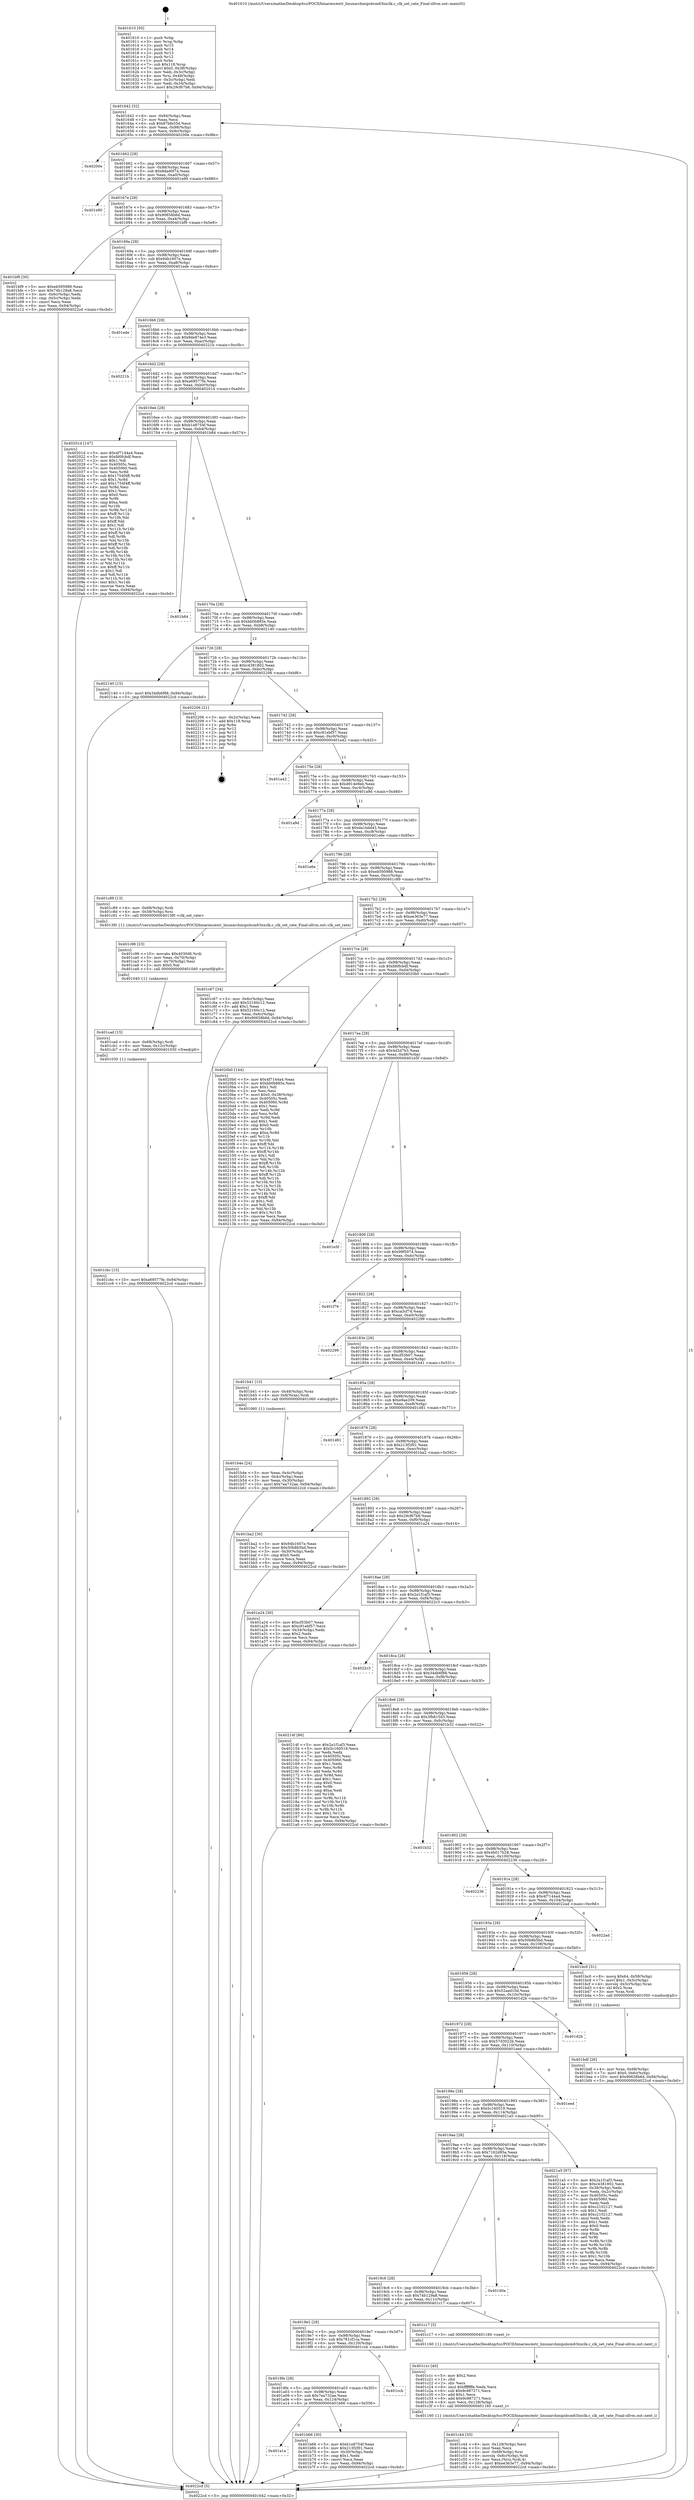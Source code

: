 digraph "0x401610" {
  label = "0x401610 (/mnt/c/Users/mathe/Desktop/tcc/POCII/binaries/extr_linuxarchmipsbcm63xxclk.c_clk_set_rate_Final-ollvm.out::main(0))"
  labelloc = "t"
  node[shape=record]

  Entry [label="",width=0.3,height=0.3,shape=circle,fillcolor=black,style=filled]
  "0x401642" [label="{
     0x401642 [32]\l
     | [instrs]\l
     &nbsp;&nbsp;0x401642 \<+6\>: mov -0x94(%rbp),%eax\l
     &nbsp;&nbsp;0x401648 \<+2\>: mov %eax,%ecx\l
     &nbsp;&nbsp;0x40164a \<+6\>: sub $0x87bfe55d,%ecx\l
     &nbsp;&nbsp;0x401650 \<+6\>: mov %eax,-0x98(%rbp)\l
     &nbsp;&nbsp;0x401656 \<+6\>: mov %ecx,-0x9c(%rbp)\l
     &nbsp;&nbsp;0x40165c \<+6\>: je 000000000040200e \<main+0x9fe\>\l
  }"]
  "0x40200e" [label="{
     0x40200e\l
  }", style=dashed]
  "0x401662" [label="{
     0x401662 [28]\l
     | [instrs]\l
     &nbsp;&nbsp;0x401662 \<+5\>: jmp 0000000000401667 \<main+0x57\>\l
     &nbsp;&nbsp;0x401667 \<+6\>: mov -0x98(%rbp),%eax\l
     &nbsp;&nbsp;0x40166d \<+5\>: sub $0x8dad0f74,%eax\l
     &nbsp;&nbsp;0x401672 \<+6\>: mov %eax,-0xa0(%rbp)\l
     &nbsp;&nbsp;0x401678 \<+6\>: je 0000000000401e90 \<main+0x880\>\l
  }"]
  Exit [label="",width=0.3,height=0.3,shape=circle,fillcolor=black,style=filled,peripheries=2]
  "0x401e90" [label="{
     0x401e90\l
  }", style=dashed]
  "0x40167e" [label="{
     0x40167e [28]\l
     | [instrs]\l
     &nbsp;&nbsp;0x40167e \<+5\>: jmp 0000000000401683 \<main+0x73\>\l
     &nbsp;&nbsp;0x401683 \<+6\>: mov -0x98(%rbp),%eax\l
     &nbsp;&nbsp;0x401689 \<+5\>: sub $0x90658b6d,%eax\l
     &nbsp;&nbsp;0x40168e \<+6\>: mov %eax,-0xa4(%rbp)\l
     &nbsp;&nbsp;0x401694 \<+6\>: je 0000000000401bf9 \<main+0x5e9\>\l
  }"]
  "0x401cbc" [label="{
     0x401cbc [15]\l
     | [instrs]\l
     &nbsp;&nbsp;0x401cbc \<+10\>: movl $0xa69577fe,-0x94(%rbp)\l
     &nbsp;&nbsp;0x401cc6 \<+5\>: jmp 00000000004022cd \<main+0xcbd\>\l
  }"]
  "0x401bf9" [label="{
     0x401bf9 [30]\l
     | [instrs]\l
     &nbsp;&nbsp;0x401bf9 \<+5\>: mov $0xeb595988,%eax\l
     &nbsp;&nbsp;0x401bfe \<+5\>: mov $0x74b129a8,%ecx\l
     &nbsp;&nbsp;0x401c03 \<+3\>: mov -0x6c(%rbp),%edx\l
     &nbsp;&nbsp;0x401c06 \<+3\>: cmp -0x5c(%rbp),%edx\l
     &nbsp;&nbsp;0x401c09 \<+3\>: cmovl %ecx,%eax\l
     &nbsp;&nbsp;0x401c0c \<+6\>: mov %eax,-0x94(%rbp)\l
     &nbsp;&nbsp;0x401c12 \<+5\>: jmp 00000000004022cd \<main+0xcbd\>\l
  }"]
  "0x40169a" [label="{
     0x40169a [28]\l
     | [instrs]\l
     &nbsp;&nbsp;0x40169a \<+5\>: jmp 000000000040169f \<main+0x8f\>\l
     &nbsp;&nbsp;0x40169f \<+6\>: mov -0x98(%rbp),%eax\l
     &nbsp;&nbsp;0x4016a5 \<+5\>: sub $0x94b1607e,%eax\l
     &nbsp;&nbsp;0x4016aa \<+6\>: mov %eax,-0xa8(%rbp)\l
     &nbsp;&nbsp;0x4016b0 \<+6\>: je 0000000000401ede \<main+0x8ce\>\l
  }"]
  "0x401cad" [label="{
     0x401cad [15]\l
     | [instrs]\l
     &nbsp;&nbsp;0x401cad \<+4\>: mov -0x68(%rbp),%rdi\l
     &nbsp;&nbsp;0x401cb1 \<+6\>: mov %eax,-0x12c(%rbp)\l
     &nbsp;&nbsp;0x401cb7 \<+5\>: call 0000000000401030 \<free@plt\>\l
     | [calls]\l
     &nbsp;&nbsp;0x401030 \{1\} (unknown)\l
  }"]
  "0x401ede" [label="{
     0x401ede\l
  }", style=dashed]
  "0x4016b6" [label="{
     0x4016b6 [28]\l
     | [instrs]\l
     &nbsp;&nbsp;0x4016b6 \<+5\>: jmp 00000000004016bb \<main+0xab\>\l
     &nbsp;&nbsp;0x4016bb \<+6\>: mov -0x98(%rbp),%eax\l
     &nbsp;&nbsp;0x4016c1 \<+5\>: sub $0x9de874e3,%eax\l
     &nbsp;&nbsp;0x4016c6 \<+6\>: mov %eax,-0xac(%rbp)\l
     &nbsp;&nbsp;0x4016cc \<+6\>: je 000000000040221b \<main+0xc0b\>\l
  }"]
  "0x401c96" [label="{
     0x401c96 [23]\l
     | [instrs]\l
     &nbsp;&nbsp;0x401c96 \<+10\>: movabs $0x4030d6,%rdi\l
     &nbsp;&nbsp;0x401ca0 \<+3\>: mov %eax,-0x70(%rbp)\l
     &nbsp;&nbsp;0x401ca3 \<+3\>: mov -0x70(%rbp),%esi\l
     &nbsp;&nbsp;0x401ca6 \<+2\>: mov $0x0,%al\l
     &nbsp;&nbsp;0x401ca8 \<+5\>: call 0000000000401040 \<printf@plt\>\l
     | [calls]\l
     &nbsp;&nbsp;0x401040 \{1\} (unknown)\l
  }"]
  "0x40221b" [label="{
     0x40221b\l
  }", style=dashed]
  "0x4016d2" [label="{
     0x4016d2 [28]\l
     | [instrs]\l
     &nbsp;&nbsp;0x4016d2 \<+5\>: jmp 00000000004016d7 \<main+0xc7\>\l
     &nbsp;&nbsp;0x4016d7 \<+6\>: mov -0x98(%rbp),%eax\l
     &nbsp;&nbsp;0x4016dd \<+5\>: sub $0xa69577fe,%eax\l
     &nbsp;&nbsp;0x4016e2 \<+6\>: mov %eax,-0xb0(%rbp)\l
     &nbsp;&nbsp;0x4016e8 \<+6\>: je 000000000040201d \<main+0xa0d\>\l
  }"]
  "0x401c44" [label="{
     0x401c44 [35]\l
     | [instrs]\l
     &nbsp;&nbsp;0x401c44 \<+6\>: mov -0x128(%rbp),%ecx\l
     &nbsp;&nbsp;0x401c4a \<+3\>: imul %eax,%ecx\l
     &nbsp;&nbsp;0x401c4d \<+4\>: mov -0x68(%rbp),%rsi\l
     &nbsp;&nbsp;0x401c51 \<+4\>: movslq -0x6c(%rbp),%rdi\l
     &nbsp;&nbsp;0x401c55 \<+3\>: mov %ecx,(%rsi,%rdi,4)\l
     &nbsp;&nbsp;0x401c58 \<+10\>: movl $0xee363e77,-0x94(%rbp)\l
     &nbsp;&nbsp;0x401c62 \<+5\>: jmp 00000000004022cd \<main+0xcbd\>\l
  }"]
  "0x40201d" [label="{
     0x40201d [147]\l
     | [instrs]\l
     &nbsp;&nbsp;0x40201d \<+5\>: mov $0x4f7144a4,%eax\l
     &nbsp;&nbsp;0x402022 \<+5\>: mov $0xfd0fcbdf,%ecx\l
     &nbsp;&nbsp;0x402027 \<+2\>: mov $0x1,%dl\l
     &nbsp;&nbsp;0x402029 \<+7\>: mov 0x40505c,%esi\l
     &nbsp;&nbsp;0x402030 \<+7\>: mov 0x405060,%edi\l
     &nbsp;&nbsp;0x402037 \<+3\>: mov %esi,%r8d\l
     &nbsp;&nbsp;0x40203a \<+7\>: sub $0x1754f4ff,%r8d\l
     &nbsp;&nbsp;0x402041 \<+4\>: sub $0x1,%r8d\l
     &nbsp;&nbsp;0x402045 \<+7\>: add $0x1754f4ff,%r8d\l
     &nbsp;&nbsp;0x40204c \<+4\>: imul %r8d,%esi\l
     &nbsp;&nbsp;0x402050 \<+3\>: and $0x1,%esi\l
     &nbsp;&nbsp;0x402053 \<+3\>: cmp $0x0,%esi\l
     &nbsp;&nbsp;0x402056 \<+4\>: sete %r9b\l
     &nbsp;&nbsp;0x40205a \<+3\>: cmp $0xa,%edi\l
     &nbsp;&nbsp;0x40205d \<+4\>: setl %r10b\l
     &nbsp;&nbsp;0x402061 \<+3\>: mov %r9b,%r11b\l
     &nbsp;&nbsp;0x402064 \<+4\>: xor $0xff,%r11b\l
     &nbsp;&nbsp;0x402068 \<+3\>: mov %r10b,%bl\l
     &nbsp;&nbsp;0x40206b \<+3\>: xor $0xff,%bl\l
     &nbsp;&nbsp;0x40206e \<+3\>: xor $0x1,%dl\l
     &nbsp;&nbsp;0x402071 \<+3\>: mov %r11b,%r14b\l
     &nbsp;&nbsp;0x402074 \<+4\>: and $0xff,%r14b\l
     &nbsp;&nbsp;0x402078 \<+3\>: and %dl,%r9b\l
     &nbsp;&nbsp;0x40207b \<+3\>: mov %bl,%r15b\l
     &nbsp;&nbsp;0x40207e \<+4\>: and $0xff,%r15b\l
     &nbsp;&nbsp;0x402082 \<+3\>: and %dl,%r10b\l
     &nbsp;&nbsp;0x402085 \<+3\>: or %r9b,%r14b\l
     &nbsp;&nbsp;0x402088 \<+3\>: or %r10b,%r15b\l
     &nbsp;&nbsp;0x40208b \<+3\>: xor %r15b,%r14b\l
     &nbsp;&nbsp;0x40208e \<+3\>: or %bl,%r11b\l
     &nbsp;&nbsp;0x402091 \<+4\>: xor $0xff,%r11b\l
     &nbsp;&nbsp;0x402095 \<+3\>: or $0x1,%dl\l
     &nbsp;&nbsp;0x402098 \<+3\>: and %dl,%r11b\l
     &nbsp;&nbsp;0x40209b \<+3\>: or %r11b,%r14b\l
     &nbsp;&nbsp;0x40209e \<+4\>: test $0x1,%r14b\l
     &nbsp;&nbsp;0x4020a2 \<+3\>: cmovne %ecx,%eax\l
     &nbsp;&nbsp;0x4020a5 \<+6\>: mov %eax,-0x94(%rbp)\l
     &nbsp;&nbsp;0x4020ab \<+5\>: jmp 00000000004022cd \<main+0xcbd\>\l
  }"]
  "0x4016ee" [label="{
     0x4016ee [28]\l
     | [instrs]\l
     &nbsp;&nbsp;0x4016ee \<+5\>: jmp 00000000004016f3 \<main+0xe3\>\l
     &nbsp;&nbsp;0x4016f3 \<+6\>: mov -0x98(%rbp),%eax\l
     &nbsp;&nbsp;0x4016f9 \<+5\>: sub $0xb1e8754f,%eax\l
     &nbsp;&nbsp;0x4016fe \<+6\>: mov %eax,-0xb4(%rbp)\l
     &nbsp;&nbsp;0x401704 \<+6\>: je 0000000000401b84 \<main+0x574\>\l
  }"]
  "0x401c1c" [label="{
     0x401c1c [40]\l
     | [instrs]\l
     &nbsp;&nbsp;0x401c1c \<+5\>: mov $0x2,%ecx\l
     &nbsp;&nbsp;0x401c21 \<+1\>: cltd\l
     &nbsp;&nbsp;0x401c22 \<+2\>: idiv %ecx\l
     &nbsp;&nbsp;0x401c24 \<+6\>: imul $0xfffffffe,%edx,%ecx\l
     &nbsp;&nbsp;0x401c2a \<+6\>: sub $0x9c987271,%ecx\l
     &nbsp;&nbsp;0x401c30 \<+3\>: add $0x1,%ecx\l
     &nbsp;&nbsp;0x401c33 \<+6\>: add $0x9c987271,%ecx\l
     &nbsp;&nbsp;0x401c39 \<+6\>: mov %ecx,-0x128(%rbp)\l
     &nbsp;&nbsp;0x401c3f \<+5\>: call 0000000000401160 \<next_i\>\l
     | [calls]\l
     &nbsp;&nbsp;0x401160 \{1\} (/mnt/c/Users/mathe/Desktop/tcc/POCII/binaries/extr_linuxarchmipsbcm63xxclk.c_clk_set_rate_Final-ollvm.out::next_i)\l
  }"]
  "0x401b84" [label="{
     0x401b84\l
  }", style=dashed]
  "0x40170a" [label="{
     0x40170a [28]\l
     | [instrs]\l
     &nbsp;&nbsp;0x40170a \<+5\>: jmp 000000000040170f \<main+0xff\>\l
     &nbsp;&nbsp;0x40170f \<+6\>: mov -0x98(%rbp),%eax\l
     &nbsp;&nbsp;0x401715 \<+5\>: sub $0xbb0b885e,%eax\l
     &nbsp;&nbsp;0x40171a \<+6\>: mov %eax,-0xb8(%rbp)\l
     &nbsp;&nbsp;0x401720 \<+6\>: je 0000000000402140 \<main+0xb30\>\l
  }"]
  "0x401bdf" [label="{
     0x401bdf [26]\l
     | [instrs]\l
     &nbsp;&nbsp;0x401bdf \<+4\>: mov %rax,-0x68(%rbp)\l
     &nbsp;&nbsp;0x401be3 \<+7\>: movl $0x0,-0x6c(%rbp)\l
     &nbsp;&nbsp;0x401bea \<+10\>: movl $0x90658b6d,-0x94(%rbp)\l
     &nbsp;&nbsp;0x401bf4 \<+5\>: jmp 00000000004022cd \<main+0xcbd\>\l
  }"]
  "0x402140" [label="{
     0x402140 [15]\l
     | [instrs]\l
     &nbsp;&nbsp;0x402140 \<+10\>: movl $0x34db6f88,-0x94(%rbp)\l
     &nbsp;&nbsp;0x40214a \<+5\>: jmp 00000000004022cd \<main+0xcbd\>\l
  }"]
  "0x401726" [label="{
     0x401726 [28]\l
     | [instrs]\l
     &nbsp;&nbsp;0x401726 \<+5\>: jmp 000000000040172b \<main+0x11b\>\l
     &nbsp;&nbsp;0x40172b \<+6\>: mov -0x98(%rbp),%eax\l
     &nbsp;&nbsp;0x401731 \<+5\>: sub $0xc4381802,%eax\l
     &nbsp;&nbsp;0x401736 \<+6\>: mov %eax,-0xbc(%rbp)\l
     &nbsp;&nbsp;0x40173c \<+6\>: je 0000000000402206 \<main+0xbf6\>\l
  }"]
  "0x401a1a" [label="{
     0x401a1a\l
  }", style=dashed]
  "0x402206" [label="{
     0x402206 [21]\l
     | [instrs]\l
     &nbsp;&nbsp;0x402206 \<+3\>: mov -0x2c(%rbp),%eax\l
     &nbsp;&nbsp;0x402209 \<+7\>: add $0x118,%rsp\l
     &nbsp;&nbsp;0x402210 \<+1\>: pop %rbx\l
     &nbsp;&nbsp;0x402211 \<+2\>: pop %r12\l
     &nbsp;&nbsp;0x402213 \<+2\>: pop %r13\l
     &nbsp;&nbsp;0x402215 \<+2\>: pop %r14\l
     &nbsp;&nbsp;0x402217 \<+2\>: pop %r15\l
     &nbsp;&nbsp;0x402219 \<+1\>: pop %rbp\l
     &nbsp;&nbsp;0x40221a \<+1\>: ret\l
  }"]
  "0x401742" [label="{
     0x401742 [28]\l
     | [instrs]\l
     &nbsp;&nbsp;0x401742 \<+5\>: jmp 0000000000401747 \<main+0x137\>\l
     &nbsp;&nbsp;0x401747 \<+6\>: mov -0x98(%rbp),%eax\l
     &nbsp;&nbsp;0x40174d \<+5\>: sub $0xc91ebf57,%eax\l
     &nbsp;&nbsp;0x401752 \<+6\>: mov %eax,-0xc0(%rbp)\l
     &nbsp;&nbsp;0x401758 \<+6\>: je 0000000000401a42 \<main+0x432\>\l
  }"]
  "0x401b66" [label="{
     0x401b66 [30]\l
     | [instrs]\l
     &nbsp;&nbsp;0x401b66 \<+5\>: mov $0xb1e8754f,%eax\l
     &nbsp;&nbsp;0x401b6b \<+5\>: mov $0x213f2f01,%ecx\l
     &nbsp;&nbsp;0x401b70 \<+3\>: mov -0x30(%rbp),%edx\l
     &nbsp;&nbsp;0x401b73 \<+3\>: cmp $0x1,%edx\l
     &nbsp;&nbsp;0x401b76 \<+3\>: cmovl %ecx,%eax\l
     &nbsp;&nbsp;0x401b79 \<+6\>: mov %eax,-0x94(%rbp)\l
     &nbsp;&nbsp;0x401b7f \<+5\>: jmp 00000000004022cd \<main+0xcbd\>\l
  }"]
  "0x401a42" [label="{
     0x401a42\l
  }", style=dashed]
  "0x40175e" [label="{
     0x40175e [28]\l
     | [instrs]\l
     &nbsp;&nbsp;0x40175e \<+5\>: jmp 0000000000401763 \<main+0x153\>\l
     &nbsp;&nbsp;0x401763 \<+6\>: mov -0x98(%rbp),%eax\l
     &nbsp;&nbsp;0x401769 \<+5\>: sub $0xd914e9eb,%eax\l
     &nbsp;&nbsp;0x40176e \<+6\>: mov %eax,-0xc4(%rbp)\l
     &nbsp;&nbsp;0x401774 \<+6\>: je 0000000000401a9d \<main+0x48d\>\l
  }"]
  "0x4019fe" [label="{
     0x4019fe [28]\l
     | [instrs]\l
     &nbsp;&nbsp;0x4019fe \<+5\>: jmp 0000000000401a03 \<main+0x3f3\>\l
     &nbsp;&nbsp;0x401a03 \<+6\>: mov -0x98(%rbp),%eax\l
     &nbsp;&nbsp;0x401a09 \<+5\>: sub $0x7ea732ae,%eax\l
     &nbsp;&nbsp;0x401a0e \<+6\>: mov %eax,-0x124(%rbp)\l
     &nbsp;&nbsp;0x401a14 \<+6\>: je 0000000000401b66 \<main+0x556\>\l
  }"]
  "0x401a9d" [label="{
     0x401a9d\l
  }", style=dashed]
  "0x40177a" [label="{
     0x40177a [28]\l
     | [instrs]\l
     &nbsp;&nbsp;0x40177a \<+5\>: jmp 000000000040177f \<main+0x16f\>\l
     &nbsp;&nbsp;0x40177f \<+6\>: mov -0x98(%rbp),%eax\l
     &nbsp;&nbsp;0x401785 \<+5\>: sub $0xda1bdd43,%eax\l
     &nbsp;&nbsp;0x40178a \<+6\>: mov %eax,-0xc8(%rbp)\l
     &nbsp;&nbsp;0x401790 \<+6\>: je 0000000000401e6e \<main+0x85e\>\l
  }"]
  "0x401ccb" [label="{
     0x401ccb\l
  }", style=dashed]
  "0x401e6e" [label="{
     0x401e6e\l
  }", style=dashed]
  "0x401796" [label="{
     0x401796 [28]\l
     | [instrs]\l
     &nbsp;&nbsp;0x401796 \<+5\>: jmp 000000000040179b \<main+0x18b\>\l
     &nbsp;&nbsp;0x40179b \<+6\>: mov -0x98(%rbp),%eax\l
     &nbsp;&nbsp;0x4017a1 \<+5\>: sub $0xeb595988,%eax\l
     &nbsp;&nbsp;0x4017a6 \<+6\>: mov %eax,-0xcc(%rbp)\l
     &nbsp;&nbsp;0x4017ac \<+6\>: je 0000000000401c89 \<main+0x679\>\l
  }"]
  "0x4019e2" [label="{
     0x4019e2 [28]\l
     | [instrs]\l
     &nbsp;&nbsp;0x4019e2 \<+5\>: jmp 00000000004019e7 \<main+0x3d7\>\l
     &nbsp;&nbsp;0x4019e7 \<+6\>: mov -0x98(%rbp),%eax\l
     &nbsp;&nbsp;0x4019ed \<+5\>: sub $0x781cf1ca,%eax\l
     &nbsp;&nbsp;0x4019f2 \<+6\>: mov %eax,-0x120(%rbp)\l
     &nbsp;&nbsp;0x4019f8 \<+6\>: je 0000000000401ccb \<main+0x6bb\>\l
  }"]
  "0x401c89" [label="{
     0x401c89 [13]\l
     | [instrs]\l
     &nbsp;&nbsp;0x401c89 \<+4\>: mov -0x68(%rbp),%rdi\l
     &nbsp;&nbsp;0x401c8d \<+4\>: mov -0x58(%rbp),%rsi\l
     &nbsp;&nbsp;0x401c91 \<+5\>: call 00000000004013f0 \<clk_set_rate\>\l
     | [calls]\l
     &nbsp;&nbsp;0x4013f0 \{1\} (/mnt/c/Users/mathe/Desktop/tcc/POCII/binaries/extr_linuxarchmipsbcm63xxclk.c_clk_set_rate_Final-ollvm.out::clk_set_rate)\l
  }"]
  "0x4017b2" [label="{
     0x4017b2 [28]\l
     | [instrs]\l
     &nbsp;&nbsp;0x4017b2 \<+5\>: jmp 00000000004017b7 \<main+0x1a7\>\l
     &nbsp;&nbsp;0x4017b7 \<+6\>: mov -0x98(%rbp),%eax\l
     &nbsp;&nbsp;0x4017bd \<+5\>: sub $0xee363e77,%eax\l
     &nbsp;&nbsp;0x4017c2 \<+6\>: mov %eax,-0xd0(%rbp)\l
     &nbsp;&nbsp;0x4017c8 \<+6\>: je 0000000000401c67 \<main+0x657\>\l
  }"]
  "0x401c17" [label="{
     0x401c17 [5]\l
     | [instrs]\l
     &nbsp;&nbsp;0x401c17 \<+5\>: call 0000000000401160 \<next_i\>\l
     | [calls]\l
     &nbsp;&nbsp;0x401160 \{1\} (/mnt/c/Users/mathe/Desktop/tcc/POCII/binaries/extr_linuxarchmipsbcm63xxclk.c_clk_set_rate_Final-ollvm.out::next_i)\l
  }"]
  "0x401c67" [label="{
     0x401c67 [34]\l
     | [instrs]\l
     &nbsp;&nbsp;0x401c67 \<+3\>: mov -0x6c(%rbp),%eax\l
     &nbsp;&nbsp;0x401c6a \<+5\>: add $0x52160c12,%eax\l
     &nbsp;&nbsp;0x401c6f \<+3\>: add $0x1,%eax\l
     &nbsp;&nbsp;0x401c72 \<+5\>: sub $0x52160c12,%eax\l
     &nbsp;&nbsp;0x401c77 \<+3\>: mov %eax,-0x6c(%rbp)\l
     &nbsp;&nbsp;0x401c7a \<+10\>: movl $0x90658b6d,-0x94(%rbp)\l
     &nbsp;&nbsp;0x401c84 \<+5\>: jmp 00000000004022cd \<main+0xcbd\>\l
  }"]
  "0x4017ce" [label="{
     0x4017ce [28]\l
     | [instrs]\l
     &nbsp;&nbsp;0x4017ce \<+5\>: jmp 00000000004017d3 \<main+0x1c3\>\l
     &nbsp;&nbsp;0x4017d3 \<+6\>: mov -0x98(%rbp),%eax\l
     &nbsp;&nbsp;0x4017d9 \<+5\>: sub $0xfd0fcbdf,%eax\l
     &nbsp;&nbsp;0x4017de \<+6\>: mov %eax,-0xd4(%rbp)\l
     &nbsp;&nbsp;0x4017e4 \<+6\>: je 00000000004020b0 \<main+0xaa0\>\l
  }"]
  "0x4019c6" [label="{
     0x4019c6 [28]\l
     | [instrs]\l
     &nbsp;&nbsp;0x4019c6 \<+5\>: jmp 00000000004019cb \<main+0x3bb\>\l
     &nbsp;&nbsp;0x4019cb \<+6\>: mov -0x98(%rbp),%eax\l
     &nbsp;&nbsp;0x4019d1 \<+5\>: sub $0x74b129a8,%eax\l
     &nbsp;&nbsp;0x4019d6 \<+6\>: mov %eax,-0x11c(%rbp)\l
     &nbsp;&nbsp;0x4019dc \<+6\>: je 0000000000401c17 \<main+0x607\>\l
  }"]
  "0x4020b0" [label="{
     0x4020b0 [144]\l
     | [instrs]\l
     &nbsp;&nbsp;0x4020b0 \<+5\>: mov $0x4f7144a4,%eax\l
     &nbsp;&nbsp;0x4020b5 \<+5\>: mov $0xbb0b885e,%ecx\l
     &nbsp;&nbsp;0x4020ba \<+2\>: mov $0x1,%dl\l
     &nbsp;&nbsp;0x4020bc \<+2\>: xor %esi,%esi\l
     &nbsp;&nbsp;0x4020be \<+7\>: movl $0x0,-0x38(%rbp)\l
     &nbsp;&nbsp;0x4020c5 \<+7\>: mov 0x40505c,%edi\l
     &nbsp;&nbsp;0x4020cc \<+8\>: mov 0x405060,%r8d\l
     &nbsp;&nbsp;0x4020d4 \<+3\>: sub $0x1,%esi\l
     &nbsp;&nbsp;0x4020d7 \<+3\>: mov %edi,%r9d\l
     &nbsp;&nbsp;0x4020da \<+3\>: add %esi,%r9d\l
     &nbsp;&nbsp;0x4020dd \<+4\>: imul %r9d,%edi\l
     &nbsp;&nbsp;0x4020e1 \<+3\>: and $0x1,%edi\l
     &nbsp;&nbsp;0x4020e4 \<+3\>: cmp $0x0,%edi\l
     &nbsp;&nbsp;0x4020e7 \<+4\>: sete %r10b\l
     &nbsp;&nbsp;0x4020eb \<+4\>: cmp $0xa,%r8d\l
     &nbsp;&nbsp;0x4020ef \<+4\>: setl %r11b\l
     &nbsp;&nbsp;0x4020f3 \<+3\>: mov %r10b,%bl\l
     &nbsp;&nbsp;0x4020f6 \<+3\>: xor $0xff,%bl\l
     &nbsp;&nbsp;0x4020f9 \<+3\>: mov %r11b,%r14b\l
     &nbsp;&nbsp;0x4020fc \<+4\>: xor $0xff,%r14b\l
     &nbsp;&nbsp;0x402100 \<+3\>: xor $0x1,%dl\l
     &nbsp;&nbsp;0x402103 \<+3\>: mov %bl,%r15b\l
     &nbsp;&nbsp;0x402106 \<+4\>: and $0xff,%r15b\l
     &nbsp;&nbsp;0x40210a \<+3\>: and %dl,%r10b\l
     &nbsp;&nbsp;0x40210d \<+3\>: mov %r14b,%r12b\l
     &nbsp;&nbsp;0x402110 \<+4\>: and $0xff,%r12b\l
     &nbsp;&nbsp;0x402114 \<+3\>: and %dl,%r11b\l
     &nbsp;&nbsp;0x402117 \<+3\>: or %r10b,%r15b\l
     &nbsp;&nbsp;0x40211a \<+3\>: or %r11b,%r12b\l
     &nbsp;&nbsp;0x40211d \<+3\>: xor %r12b,%r15b\l
     &nbsp;&nbsp;0x402120 \<+3\>: or %r14b,%bl\l
     &nbsp;&nbsp;0x402123 \<+3\>: xor $0xff,%bl\l
     &nbsp;&nbsp;0x402126 \<+3\>: or $0x1,%dl\l
     &nbsp;&nbsp;0x402129 \<+2\>: and %dl,%bl\l
     &nbsp;&nbsp;0x40212b \<+3\>: or %bl,%r15b\l
     &nbsp;&nbsp;0x40212e \<+4\>: test $0x1,%r15b\l
     &nbsp;&nbsp;0x402132 \<+3\>: cmovne %ecx,%eax\l
     &nbsp;&nbsp;0x402135 \<+6\>: mov %eax,-0x94(%rbp)\l
     &nbsp;&nbsp;0x40213b \<+5\>: jmp 00000000004022cd \<main+0xcbd\>\l
  }"]
  "0x4017ea" [label="{
     0x4017ea [28]\l
     | [instrs]\l
     &nbsp;&nbsp;0x4017ea \<+5\>: jmp 00000000004017ef \<main+0x1df\>\l
     &nbsp;&nbsp;0x4017ef \<+6\>: mov -0x98(%rbp),%eax\l
     &nbsp;&nbsp;0x4017f5 \<+5\>: sub $0x4d2d7b3,%eax\l
     &nbsp;&nbsp;0x4017fa \<+6\>: mov %eax,-0xd8(%rbp)\l
     &nbsp;&nbsp;0x401800 \<+6\>: je 0000000000401e5f \<main+0x84f\>\l
  }"]
  "0x401d0a" [label="{
     0x401d0a\l
  }", style=dashed]
  "0x401e5f" [label="{
     0x401e5f\l
  }", style=dashed]
  "0x401806" [label="{
     0x401806 [28]\l
     | [instrs]\l
     &nbsp;&nbsp;0x401806 \<+5\>: jmp 000000000040180b \<main+0x1fb\>\l
     &nbsp;&nbsp;0x40180b \<+6\>: mov -0x98(%rbp),%eax\l
     &nbsp;&nbsp;0x401811 \<+5\>: sub $0x99f5974,%eax\l
     &nbsp;&nbsp;0x401816 \<+6\>: mov %eax,-0xdc(%rbp)\l
     &nbsp;&nbsp;0x40181c \<+6\>: je 0000000000401f76 \<main+0x966\>\l
  }"]
  "0x4019aa" [label="{
     0x4019aa [28]\l
     | [instrs]\l
     &nbsp;&nbsp;0x4019aa \<+5\>: jmp 00000000004019af \<main+0x39f\>\l
     &nbsp;&nbsp;0x4019af \<+6\>: mov -0x98(%rbp),%eax\l
     &nbsp;&nbsp;0x4019b5 \<+5\>: sub $0x7162d95a,%eax\l
     &nbsp;&nbsp;0x4019ba \<+6\>: mov %eax,-0x118(%rbp)\l
     &nbsp;&nbsp;0x4019c0 \<+6\>: je 0000000000401d0a \<main+0x6fa\>\l
  }"]
  "0x401f76" [label="{
     0x401f76\l
  }", style=dashed]
  "0x401822" [label="{
     0x401822 [28]\l
     | [instrs]\l
     &nbsp;&nbsp;0x401822 \<+5\>: jmp 0000000000401827 \<main+0x217\>\l
     &nbsp;&nbsp;0x401827 \<+6\>: mov -0x98(%rbp),%eax\l
     &nbsp;&nbsp;0x40182d \<+5\>: sub $0xca3cf74,%eax\l
     &nbsp;&nbsp;0x401832 \<+6\>: mov %eax,-0xe0(%rbp)\l
     &nbsp;&nbsp;0x401838 \<+6\>: je 0000000000402299 \<main+0xc89\>\l
  }"]
  "0x4021a5" [label="{
     0x4021a5 [97]\l
     | [instrs]\l
     &nbsp;&nbsp;0x4021a5 \<+5\>: mov $0x2a1f1af3,%eax\l
     &nbsp;&nbsp;0x4021aa \<+5\>: mov $0xc4381802,%ecx\l
     &nbsp;&nbsp;0x4021af \<+3\>: mov -0x38(%rbp),%edx\l
     &nbsp;&nbsp;0x4021b2 \<+3\>: mov %edx,-0x2c(%rbp)\l
     &nbsp;&nbsp;0x4021b5 \<+7\>: mov 0x40505c,%edx\l
     &nbsp;&nbsp;0x4021bc \<+7\>: mov 0x405060,%esi\l
     &nbsp;&nbsp;0x4021c3 \<+2\>: mov %edx,%edi\l
     &nbsp;&nbsp;0x4021c5 \<+6\>: sub $0xc2102127,%edi\l
     &nbsp;&nbsp;0x4021cb \<+3\>: sub $0x1,%edi\l
     &nbsp;&nbsp;0x4021ce \<+6\>: add $0xc2102127,%edi\l
     &nbsp;&nbsp;0x4021d4 \<+3\>: imul %edi,%edx\l
     &nbsp;&nbsp;0x4021d7 \<+3\>: and $0x1,%edx\l
     &nbsp;&nbsp;0x4021da \<+3\>: cmp $0x0,%edx\l
     &nbsp;&nbsp;0x4021dd \<+4\>: sete %r8b\l
     &nbsp;&nbsp;0x4021e1 \<+3\>: cmp $0xa,%esi\l
     &nbsp;&nbsp;0x4021e4 \<+4\>: setl %r9b\l
     &nbsp;&nbsp;0x4021e8 \<+3\>: mov %r8b,%r10b\l
     &nbsp;&nbsp;0x4021eb \<+3\>: and %r9b,%r10b\l
     &nbsp;&nbsp;0x4021ee \<+3\>: xor %r9b,%r8b\l
     &nbsp;&nbsp;0x4021f1 \<+3\>: or %r8b,%r10b\l
     &nbsp;&nbsp;0x4021f4 \<+4\>: test $0x1,%r10b\l
     &nbsp;&nbsp;0x4021f8 \<+3\>: cmovne %ecx,%eax\l
     &nbsp;&nbsp;0x4021fb \<+6\>: mov %eax,-0x94(%rbp)\l
     &nbsp;&nbsp;0x402201 \<+5\>: jmp 00000000004022cd \<main+0xcbd\>\l
  }"]
  "0x402299" [label="{
     0x402299\l
  }", style=dashed]
  "0x40183e" [label="{
     0x40183e [28]\l
     | [instrs]\l
     &nbsp;&nbsp;0x40183e \<+5\>: jmp 0000000000401843 \<main+0x233\>\l
     &nbsp;&nbsp;0x401843 \<+6\>: mov -0x98(%rbp),%eax\l
     &nbsp;&nbsp;0x401849 \<+5\>: sub $0xcf53b07,%eax\l
     &nbsp;&nbsp;0x40184e \<+6\>: mov %eax,-0xe4(%rbp)\l
     &nbsp;&nbsp;0x401854 \<+6\>: je 0000000000401b41 \<main+0x531\>\l
  }"]
  "0x40198e" [label="{
     0x40198e [28]\l
     | [instrs]\l
     &nbsp;&nbsp;0x40198e \<+5\>: jmp 0000000000401993 \<main+0x383\>\l
     &nbsp;&nbsp;0x401993 \<+6\>: mov -0x98(%rbp),%eax\l
     &nbsp;&nbsp;0x401999 \<+5\>: sub $0x5c160519,%eax\l
     &nbsp;&nbsp;0x40199e \<+6\>: mov %eax,-0x114(%rbp)\l
     &nbsp;&nbsp;0x4019a4 \<+6\>: je 00000000004021a5 \<main+0xb95\>\l
  }"]
  "0x401b41" [label="{
     0x401b41 [13]\l
     | [instrs]\l
     &nbsp;&nbsp;0x401b41 \<+4\>: mov -0x48(%rbp),%rax\l
     &nbsp;&nbsp;0x401b45 \<+4\>: mov 0x8(%rax),%rdi\l
     &nbsp;&nbsp;0x401b49 \<+5\>: call 0000000000401060 \<atoi@plt\>\l
     | [calls]\l
     &nbsp;&nbsp;0x401060 \{1\} (unknown)\l
  }"]
  "0x40185a" [label="{
     0x40185a [28]\l
     | [instrs]\l
     &nbsp;&nbsp;0x40185a \<+5\>: jmp 000000000040185f \<main+0x24f\>\l
     &nbsp;&nbsp;0x40185f \<+6\>: mov -0x98(%rbp),%eax\l
     &nbsp;&nbsp;0x401865 \<+5\>: sub $0xe9ae209,%eax\l
     &nbsp;&nbsp;0x40186a \<+6\>: mov %eax,-0xe8(%rbp)\l
     &nbsp;&nbsp;0x401870 \<+6\>: je 0000000000401d81 \<main+0x771\>\l
  }"]
  "0x401eed" [label="{
     0x401eed\l
  }", style=dashed]
  "0x401d81" [label="{
     0x401d81\l
  }", style=dashed]
  "0x401876" [label="{
     0x401876 [28]\l
     | [instrs]\l
     &nbsp;&nbsp;0x401876 \<+5\>: jmp 000000000040187b \<main+0x26b\>\l
     &nbsp;&nbsp;0x40187b \<+6\>: mov -0x98(%rbp),%eax\l
     &nbsp;&nbsp;0x401881 \<+5\>: sub $0x213f2f01,%eax\l
     &nbsp;&nbsp;0x401886 \<+6\>: mov %eax,-0xec(%rbp)\l
     &nbsp;&nbsp;0x40188c \<+6\>: je 0000000000401ba2 \<main+0x592\>\l
  }"]
  "0x401972" [label="{
     0x401972 [28]\l
     | [instrs]\l
     &nbsp;&nbsp;0x401972 \<+5\>: jmp 0000000000401977 \<main+0x367\>\l
     &nbsp;&nbsp;0x401977 \<+6\>: mov -0x98(%rbp),%eax\l
     &nbsp;&nbsp;0x40197d \<+5\>: sub $0x57d3022b,%eax\l
     &nbsp;&nbsp;0x401982 \<+6\>: mov %eax,-0x110(%rbp)\l
     &nbsp;&nbsp;0x401988 \<+6\>: je 0000000000401eed \<main+0x8dd\>\l
  }"]
  "0x401ba2" [label="{
     0x401ba2 [30]\l
     | [instrs]\l
     &nbsp;&nbsp;0x401ba2 \<+5\>: mov $0x94b1607e,%eax\l
     &nbsp;&nbsp;0x401ba7 \<+5\>: mov $0x50b8b5bd,%ecx\l
     &nbsp;&nbsp;0x401bac \<+3\>: mov -0x30(%rbp),%edx\l
     &nbsp;&nbsp;0x401baf \<+3\>: cmp $0x0,%edx\l
     &nbsp;&nbsp;0x401bb2 \<+3\>: cmove %ecx,%eax\l
     &nbsp;&nbsp;0x401bb5 \<+6\>: mov %eax,-0x94(%rbp)\l
     &nbsp;&nbsp;0x401bbb \<+5\>: jmp 00000000004022cd \<main+0xcbd\>\l
  }"]
  "0x401892" [label="{
     0x401892 [28]\l
     | [instrs]\l
     &nbsp;&nbsp;0x401892 \<+5\>: jmp 0000000000401897 \<main+0x287\>\l
     &nbsp;&nbsp;0x401897 \<+6\>: mov -0x98(%rbp),%eax\l
     &nbsp;&nbsp;0x40189d \<+5\>: sub $0x29cf67b8,%eax\l
     &nbsp;&nbsp;0x4018a2 \<+6\>: mov %eax,-0xf0(%rbp)\l
     &nbsp;&nbsp;0x4018a8 \<+6\>: je 0000000000401a24 \<main+0x414\>\l
  }"]
  "0x401d2b" [label="{
     0x401d2b\l
  }", style=dashed]
  "0x401a24" [label="{
     0x401a24 [30]\l
     | [instrs]\l
     &nbsp;&nbsp;0x401a24 \<+5\>: mov $0xcf53b07,%eax\l
     &nbsp;&nbsp;0x401a29 \<+5\>: mov $0xc91ebf57,%ecx\l
     &nbsp;&nbsp;0x401a2e \<+3\>: mov -0x34(%rbp),%edx\l
     &nbsp;&nbsp;0x401a31 \<+3\>: cmp $0x2,%edx\l
     &nbsp;&nbsp;0x401a34 \<+3\>: cmovne %ecx,%eax\l
     &nbsp;&nbsp;0x401a37 \<+6\>: mov %eax,-0x94(%rbp)\l
     &nbsp;&nbsp;0x401a3d \<+5\>: jmp 00000000004022cd \<main+0xcbd\>\l
  }"]
  "0x4018ae" [label="{
     0x4018ae [28]\l
     | [instrs]\l
     &nbsp;&nbsp;0x4018ae \<+5\>: jmp 00000000004018b3 \<main+0x2a3\>\l
     &nbsp;&nbsp;0x4018b3 \<+6\>: mov -0x98(%rbp),%eax\l
     &nbsp;&nbsp;0x4018b9 \<+5\>: sub $0x2a1f1af3,%eax\l
     &nbsp;&nbsp;0x4018be \<+6\>: mov %eax,-0xf4(%rbp)\l
     &nbsp;&nbsp;0x4018c4 \<+6\>: je 00000000004022c3 \<main+0xcb3\>\l
  }"]
  "0x4022cd" [label="{
     0x4022cd [5]\l
     | [instrs]\l
     &nbsp;&nbsp;0x4022cd \<+5\>: jmp 0000000000401642 \<main+0x32\>\l
  }"]
  "0x401610" [label="{
     0x401610 [50]\l
     | [instrs]\l
     &nbsp;&nbsp;0x401610 \<+1\>: push %rbp\l
     &nbsp;&nbsp;0x401611 \<+3\>: mov %rsp,%rbp\l
     &nbsp;&nbsp;0x401614 \<+2\>: push %r15\l
     &nbsp;&nbsp;0x401616 \<+2\>: push %r14\l
     &nbsp;&nbsp;0x401618 \<+2\>: push %r13\l
     &nbsp;&nbsp;0x40161a \<+2\>: push %r12\l
     &nbsp;&nbsp;0x40161c \<+1\>: push %rbx\l
     &nbsp;&nbsp;0x40161d \<+7\>: sub $0x118,%rsp\l
     &nbsp;&nbsp;0x401624 \<+7\>: movl $0x0,-0x38(%rbp)\l
     &nbsp;&nbsp;0x40162b \<+3\>: mov %edi,-0x3c(%rbp)\l
     &nbsp;&nbsp;0x40162e \<+4\>: mov %rsi,-0x48(%rbp)\l
     &nbsp;&nbsp;0x401632 \<+3\>: mov -0x3c(%rbp),%edi\l
     &nbsp;&nbsp;0x401635 \<+3\>: mov %edi,-0x34(%rbp)\l
     &nbsp;&nbsp;0x401638 \<+10\>: movl $0x29cf67b8,-0x94(%rbp)\l
  }"]
  "0x401b4e" [label="{
     0x401b4e [24]\l
     | [instrs]\l
     &nbsp;&nbsp;0x401b4e \<+3\>: mov %eax,-0x4c(%rbp)\l
     &nbsp;&nbsp;0x401b51 \<+3\>: mov -0x4c(%rbp),%eax\l
     &nbsp;&nbsp;0x401b54 \<+3\>: mov %eax,-0x30(%rbp)\l
     &nbsp;&nbsp;0x401b57 \<+10\>: movl $0x7ea732ae,-0x94(%rbp)\l
     &nbsp;&nbsp;0x401b61 \<+5\>: jmp 00000000004022cd \<main+0xcbd\>\l
  }"]
  "0x401956" [label="{
     0x401956 [28]\l
     | [instrs]\l
     &nbsp;&nbsp;0x401956 \<+5\>: jmp 000000000040195b \<main+0x34b\>\l
     &nbsp;&nbsp;0x40195b \<+6\>: mov -0x98(%rbp),%eax\l
     &nbsp;&nbsp;0x401961 \<+5\>: sub $0x52aed10d,%eax\l
     &nbsp;&nbsp;0x401966 \<+6\>: mov %eax,-0x10c(%rbp)\l
     &nbsp;&nbsp;0x40196c \<+6\>: je 0000000000401d2b \<main+0x71b\>\l
  }"]
  "0x4022c3" [label="{
     0x4022c3\l
  }", style=dashed]
  "0x4018ca" [label="{
     0x4018ca [28]\l
     | [instrs]\l
     &nbsp;&nbsp;0x4018ca \<+5\>: jmp 00000000004018cf \<main+0x2bf\>\l
     &nbsp;&nbsp;0x4018cf \<+6\>: mov -0x98(%rbp),%eax\l
     &nbsp;&nbsp;0x4018d5 \<+5\>: sub $0x34db6f88,%eax\l
     &nbsp;&nbsp;0x4018da \<+6\>: mov %eax,-0xf8(%rbp)\l
     &nbsp;&nbsp;0x4018e0 \<+6\>: je 000000000040214f \<main+0xb3f\>\l
  }"]
  "0x401bc0" [label="{
     0x401bc0 [31]\l
     | [instrs]\l
     &nbsp;&nbsp;0x401bc0 \<+8\>: movq $0x64,-0x58(%rbp)\l
     &nbsp;&nbsp;0x401bc8 \<+7\>: movl $0x1,-0x5c(%rbp)\l
     &nbsp;&nbsp;0x401bcf \<+4\>: movslq -0x5c(%rbp),%rax\l
     &nbsp;&nbsp;0x401bd3 \<+4\>: shl $0x2,%rax\l
     &nbsp;&nbsp;0x401bd7 \<+3\>: mov %rax,%rdi\l
     &nbsp;&nbsp;0x401bda \<+5\>: call 0000000000401050 \<malloc@plt\>\l
     | [calls]\l
     &nbsp;&nbsp;0x401050 \{1\} (unknown)\l
  }"]
  "0x40214f" [label="{
     0x40214f [86]\l
     | [instrs]\l
     &nbsp;&nbsp;0x40214f \<+5\>: mov $0x2a1f1af3,%eax\l
     &nbsp;&nbsp;0x402154 \<+5\>: mov $0x5c160519,%ecx\l
     &nbsp;&nbsp;0x402159 \<+2\>: xor %edx,%edx\l
     &nbsp;&nbsp;0x40215b \<+7\>: mov 0x40505c,%esi\l
     &nbsp;&nbsp;0x402162 \<+7\>: mov 0x405060,%edi\l
     &nbsp;&nbsp;0x402169 \<+3\>: sub $0x1,%edx\l
     &nbsp;&nbsp;0x40216c \<+3\>: mov %esi,%r8d\l
     &nbsp;&nbsp;0x40216f \<+3\>: add %edx,%r8d\l
     &nbsp;&nbsp;0x402172 \<+4\>: imul %r8d,%esi\l
     &nbsp;&nbsp;0x402176 \<+3\>: and $0x1,%esi\l
     &nbsp;&nbsp;0x402179 \<+3\>: cmp $0x0,%esi\l
     &nbsp;&nbsp;0x40217c \<+4\>: sete %r9b\l
     &nbsp;&nbsp;0x402180 \<+3\>: cmp $0xa,%edi\l
     &nbsp;&nbsp;0x402183 \<+4\>: setl %r10b\l
     &nbsp;&nbsp;0x402187 \<+3\>: mov %r9b,%r11b\l
     &nbsp;&nbsp;0x40218a \<+3\>: and %r10b,%r11b\l
     &nbsp;&nbsp;0x40218d \<+3\>: xor %r10b,%r9b\l
     &nbsp;&nbsp;0x402190 \<+3\>: or %r9b,%r11b\l
     &nbsp;&nbsp;0x402193 \<+4\>: test $0x1,%r11b\l
     &nbsp;&nbsp;0x402197 \<+3\>: cmovne %ecx,%eax\l
     &nbsp;&nbsp;0x40219a \<+6\>: mov %eax,-0x94(%rbp)\l
     &nbsp;&nbsp;0x4021a0 \<+5\>: jmp 00000000004022cd \<main+0xcbd\>\l
  }"]
  "0x4018e6" [label="{
     0x4018e6 [28]\l
     | [instrs]\l
     &nbsp;&nbsp;0x4018e6 \<+5\>: jmp 00000000004018eb \<main+0x2db\>\l
     &nbsp;&nbsp;0x4018eb \<+6\>: mov -0x98(%rbp),%eax\l
     &nbsp;&nbsp;0x4018f1 \<+5\>: sub $0x3fb815d3,%eax\l
     &nbsp;&nbsp;0x4018f6 \<+6\>: mov %eax,-0xfc(%rbp)\l
     &nbsp;&nbsp;0x4018fc \<+6\>: je 0000000000401b32 \<main+0x522\>\l
  }"]
  "0x40193a" [label="{
     0x40193a [28]\l
     | [instrs]\l
     &nbsp;&nbsp;0x40193a \<+5\>: jmp 000000000040193f \<main+0x32f\>\l
     &nbsp;&nbsp;0x40193f \<+6\>: mov -0x98(%rbp),%eax\l
     &nbsp;&nbsp;0x401945 \<+5\>: sub $0x50b8b5bd,%eax\l
     &nbsp;&nbsp;0x40194a \<+6\>: mov %eax,-0x108(%rbp)\l
     &nbsp;&nbsp;0x401950 \<+6\>: je 0000000000401bc0 \<main+0x5b0\>\l
  }"]
  "0x401b32" [label="{
     0x401b32\l
  }", style=dashed]
  "0x401902" [label="{
     0x401902 [28]\l
     | [instrs]\l
     &nbsp;&nbsp;0x401902 \<+5\>: jmp 0000000000401907 \<main+0x2f7\>\l
     &nbsp;&nbsp;0x401907 \<+6\>: mov -0x98(%rbp),%eax\l
     &nbsp;&nbsp;0x40190d \<+5\>: sub $0x4b017b28,%eax\l
     &nbsp;&nbsp;0x401912 \<+6\>: mov %eax,-0x100(%rbp)\l
     &nbsp;&nbsp;0x401918 \<+6\>: je 0000000000402236 \<main+0xc26\>\l
  }"]
  "0x4022ad" [label="{
     0x4022ad\l
  }", style=dashed]
  "0x402236" [label="{
     0x402236\l
  }", style=dashed]
  "0x40191e" [label="{
     0x40191e [28]\l
     | [instrs]\l
     &nbsp;&nbsp;0x40191e \<+5\>: jmp 0000000000401923 \<main+0x313\>\l
     &nbsp;&nbsp;0x401923 \<+6\>: mov -0x98(%rbp),%eax\l
     &nbsp;&nbsp;0x401929 \<+5\>: sub $0x4f7144a4,%eax\l
     &nbsp;&nbsp;0x40192e \<+6\>: mov %eax,-0x104(%rbp)\l
     &nbsp;&nbsp;0x401934 \<+6\>: je 00000000004022ad \<main+0xc9d\>\l
  }"]
  Entry -> "0x401610" [label=" 1"]
  "0x401642" -> "0x40200e" [label=" 0"]
  "0x401642" -> "0x401662" [label=" 16"]
  "0x402206" -> Exit [label=" 1"]
  "0x401662" -> "0x401e90" [label=" 0"]
  "0x401662" -> "0x40167e" [label=" 16"]
  "0x4021a5" -> "0x4022cd" [label=" 1"]
  "0x40167e" -> "0x401bf9" [label=" 2"]
  "0x40167e" -> "0x40169a" [label=" 14"]
  "0x40214f" -> "0x4022cd" [label=" 1"]
  "0x40169a" -> "0x401ede" [label=" 0"]
  "0x40169a" -> "0x4016b6" [label=" 14"]
  "0x402140" -> "0x4022cd" [label=" 1"]
  "0x4016b6" -> "0x40221b" [label=" 0"]
  "0x4016b6" -> "0x4016d2" [label=" 14"]
  "0x4020b0" -> "0x4022cd" [label=" 1"]
  "0x4016d2" -> "0x40201d" [label=" 1"]
  "0x4016d2" -> "0x4016ee" [label=" 13"]
  "0x40201d" -> "0x4022cd" [label=" 1"]
  "0x4016ee" -> "0x401b84" [label=" 0"]
  "0x4016ee" -> "0x40170a" [label=" 13"]
  "0x401cbc" -> "0x4022cd" [label=" 1"]
  "0x40170a" -> "0x402140" [label=" 1"]
  "0x40170a" -> "0x401726" [label=" 12"]
  "0x401cad" -> "0x401cbc" [label=" 1"]
  "0x401726" -> "0x402206" [label=" 1"]
  "0x401726" -> "0x401742" [label=" 11"]
  "0x401c96" -> "0x401cad" [label=" 1"]
  "0x401742" -> "0x401a42" [label=" 0"]
  "0x401742" -> "0x40175e" [label=" 11"]
  "0x401c89" -> "0x401c96" [label=" 1"]
  "0x40175e" -> "0x401a9d" [label=" 0"]
  "0x40175e" -> "0x40177a" [label=" 11"]
  "0x401c44" -> "0x4022cd" [label=" 1"]
  "0x40177a" -> "0x401e6e" [label=" 0"]
  "0x40177a" -> "0x401796" [label=" 11"]
  "0x401c1c" -> "0x401c44" [label=" 1"]
  "0x401796" -> "0x401c89" [label=" 1"]
  "0x401796" -> "0x4017b2" [label=" 10"]
  "0x401bf9" -> "0x4022cd" [label=" 2"]
  "0x4017b2" -> "0x401c67" [label=" 1"]
  "0x4017b2" -> "0x4017ce" [label=" 9"]
  "0x401bdf" -> "0x4022cd" [label=" 1"]
  "0x4017ce" -> "0x4020b0" [label=" 1"]
  "0x4017ce" -> "0x4017ea" [label=" 8"]
  "0x401ba2" -> "0x4022cd" [label=" 1"]
  "0x4017ea" -> "0x401e5f" [label=" 0"]
  "0x4017ea" -> "0x401806" [label=" 8"]
  "0x401b66" -> "0x4022cd" [label=" 1"]
  "0x401806" -> "0x401f76" [label=" 0"]
  "0x401806" -> "0x401822" [label=" 8"]
  "0x4019fe" -> "0x401b66" [label=" 1"]
  "0x401822" -> "0x402299" [label=" 0"]
  "0x401822" -> "0x40183e" [label=" 8"]
  "0x401c67" -> "0x4022cd" [label=" 1"]
  "0x40183e" -> "0x401b41" [label=" 1"]
  "0x40183e" -> "0x40185a" [label=" 7"]
  "0x4019e2" -> "0x401ccb" [label=" 0"]
  "0x40185a" -> "0x401d81" [label=" 0"]
  "0x40185a" -> "0x401876" [label=" 7"]
  "0x401c17" -> "0x401c1c" [label=" 1"]
  "0x401876" -> "0x401ba2" [label=" 1"]
  "0x401876" -> "0x401892" [label=" 6"]
  "0x4019c6" -> "0x401c17" [label=" 1"]
  "0x401892" -> "0x401a24" [label=" 1"]
  "0x401892" -> "0x4018ae" [label=" 5"]
  "0x401a24" -> "0x4022cd" [label=" 1"]
  "0x401610" -> "0x401642" [label=" 1"]
  "0x4022cd" -> "0x401642" [label=" 15"]
  "0x401b41" -> "0x401b4e" [label=" 1"]
  "0x401b4e" -> "0x4022cd" [label=" 1"]
  "0x401bc0" -> "0x401bdf" [label=" 1"]
  "0x4018ae" -> "0x4022c3" [label=" 0"]
  "0x4018ae" -> "0x4018ca" [label=" 5"]
  "0x4019aa" -> "0x401d0a" [label=" 0"]
  "0x4018ca" -> "0x40214f" [label=" 1"]
  "0x4018ca" -> "0x4018e6" [label=" 4"]
  "0x4019fe" -> "0x401a1a" [label=" 0"]
  "0x4018e6" -> "0x401b32" [label=" 0"]
  "0x4018e6" -> "0x401902" [label=" 4"]
  "0x40198e" -> "0x4021a5" [label=" 1"]
  "0x401902" -> "0x402236" [label=" 0"]
  "0x401902" -> "0x40191e" [label=" 4"]
  "0x4019e2" -> "0x4019fe" [label=" 1"]
  "0x40191e" -> "0x4022ad" [label=" 0"]
  "0x40191e" -> "0x40193a" [label=" 4"]
  "0x40198e" -> "0x4019aa" [label=" 2"]
  "0x40193a" -> "0x401bc0" [label=" 1"]
  "0x40193a" -> "0x401956" [label=" 3"]
  "0x4019aa" -> "0x4019c6" [label=" 2"]
  "0x401956" -> "0x401d2b" [label=" 0"]
  "0x401956" -> "0x401972" [label=" 3"]
  "0x4019c6" -> "0x4019e2" [label=" 1"]
  "0x401972" -> "0x401eed" [label=" 0"]
  "0x401972" -> "0x40198e" [label=" 3"]
}
